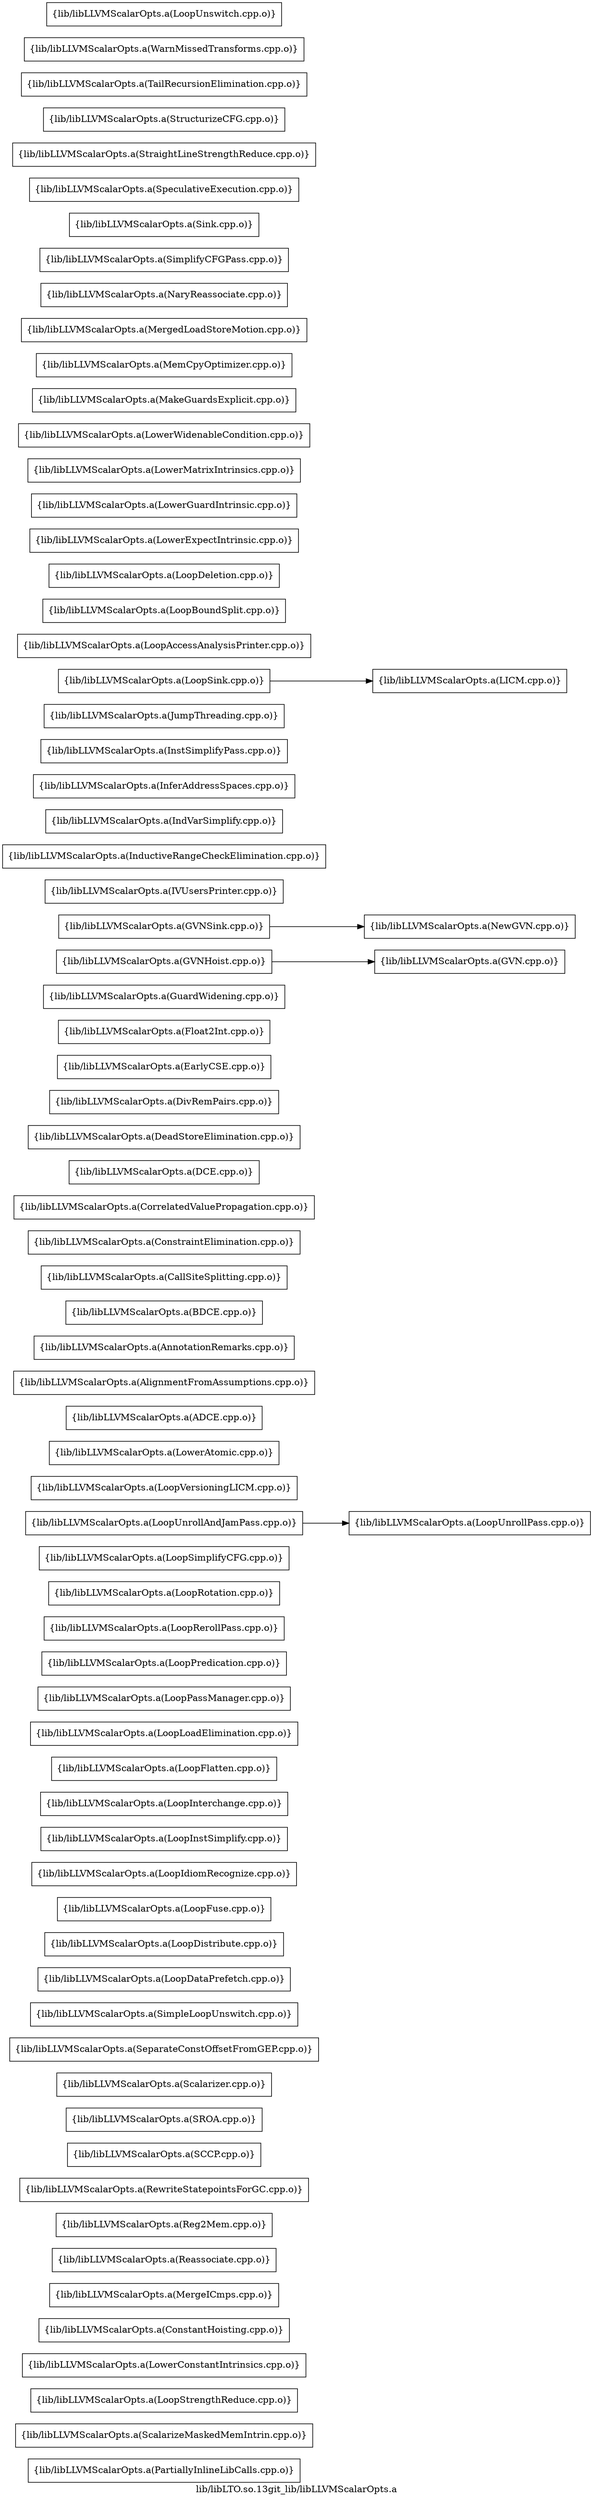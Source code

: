 digraph "lib/libLTO.so.13git_lib/libLLVMScalarOpts.a" {
	label="lib/libLTO.so.13git_lib/libLLVMScalarOpts.a";
	rankdir=LR;

	Node0x557f2cc61d18 [shape=record,shape=box,group=0,label="{lib/libLLVMScalarOpts.a(PartiallyInlineLibCalls.cpp.o)}"];
	Node0x557f2cc63c08 [shape=record,shape=box,group=0,label="{lib/libLLVMScalarOpts.a(ScalarizeMaskedMemIntrin.cpp.o)}"];
	Node0x557f2cc54f28 [shape=record,shape=box,group=0,label="{lib/libLLVMScalarOpts.a(LoopStrengthReduce.cpp.o)}"];
	Node0x557f2cc52d68 [shape=record,shape=box,group=0,label="{lib/libLLVMScalarOpts.a(LowerConstantIntrinsics.cpp.o)}"];
	Node0x557f2cc41d38 [shape=record,shape=box,group=0,label="{lib/libLLVMScalarOpts.a(ConstantHoisting.cpp.o)}"];
	Node0x557f2cc49218 [shape=record,shape=box,group=0,label="{lib/libLLVMScalarOpts.a(MergeICmps.cpp.o)}"];
	Node0x557f2cc61a98 [shape=record,shape=box,group=0,label="{lib/libLLVMScalarOpts.a(Reassociate.cpp.o)}"];
	Node0x557f2cc60dc8 [shape=record,shape=box,group=0,label="{lib/libLLVMScalarOpts.a(Reg2Mem.cpp.o)}"];
	Node0x557f2cc63488 [shape=record,shape=box,group=0,label="{lib/libLLVMScalarOpts.a(RewriteStatepointsForGC.cpp.o)}"];
	Node0x557f2cc62768 [shape=record,shape=box,group=0,label="{lib/libLLVMScalarOpts.a(SCCP.cpp.o)}"];
	Node0x557f2cc624e8 [shape=record,shape=box,group=0,label="{lib/libLLVMScalarOpts.a(SROA.cpp.o)}"];
	Node0x557f2cc63ed8 [shape=record,shape=box,group=0,label="{lib/libLLVMScalarOpts.a(Scalarizer.cpp.o)}"];
	Node0x557f2cc65878 [shape=record,shape=box,group=0,label="{lib/libLLVMScalarOpts.a(SeparateConstOffsetFromGEP.cpp.o)}"];
	Node0x557f2cc655f8 [shape=record,shape=box,group=0,label="{lib/libLLVMScalarOpts.a(SimpleLoopUnswitch.cpp.o)}"];
	Node0x557f2cc59898 [shape=record,shape=box,group=0,label="{lib/libLLVMScalarOpts.a(LoopDataPrefetch.cpp.o)}"];
	Node0x557f2cc59b18 [shape=record,shape=box,group=0,label="{lib/libLLVMScalarOpts.a(LoopDistribute.cpp.o)}"];
	Node0x557f2cc5a6f8 [shape=record,shape=box,group=0,label="{lib/libLLVMScalarOpts.a(LoopFuse.cpp.o)}"];
	Node0x557f2cc5a978 [shape=record,shape=box,group=0,label="{lib/libLLVMScalarOpts.a(LoopIdiomRecognize.cpp.o)}"];
	Node0x557f2cc5b558 [shape=record,shape=box,group=0,label="{lib/libLLVMScalarOpts.a(LoopInstSimplify.cpp.o)}"];
	Node0x557f2cc5b828 [shape=record,shape=box,group=0,label="{lib/libLLVMScalarOpts.a(LoopInterchange.cpp.o)}"];
	Node0x557f2cc5be68 [shape=record,shape=box,group=0,label="{lib/libLLVMScalarOpts.a(LoopFlatten.cpp.o)}"];
	Node0x557f2cc5d038 [shape=record,shape=box,group=0,label="{lib/libLLVMScalarOpts.a(LoopLoadElimination.cpp.o)}"];
	Node0x557f2cc5d6c8 [shape=record,shape=box,group=0,label="{lib/libLLVMScalarOpts.a(LoopPassManager.cpp.o)}"];
	Node0x557f2cc5d448 [shape=record,shape=box,group=0,label="{lib/libLLVMScalarOpts.a(LoopPredication.cpp.o)}"];
	Node0x557f2cc56508 [shape=record,shape=box,group=0,label="{lib/libLLVMScalarOpts.a(LoopRerollPass.cpp.o)}"];
	Node0x557f2cc567d8 [shape=record,shape=box,group=0,label="{lib/libLLVMScalarOpts.a(LoopRotation.cpp.o)}"];
	Node0x557f2cc54cf8 [shape=record,shape=box,group=0,label="{lib/libLLVMScalarOpts.a(LoopSimplifyCFG.cpp.o)}"];
	Node0x557f2cc53498 [shape=record,shape=box,group=0,label="{lib/libLLVMScalarOpts.a(LoopUnrollPass.cpp.o)}"];
	Node0x557f2cc53718 [shape=record,shape=box,group=0,label="{lib/libLLVMScalarOpts.a(LoopUnrollAndJamPass.cpp.o)}"];
	Node0x557f2cc53718 -> Node0x557f2cc53498;
	Node0x557f2cc51eb8 [shape=record,shape=box,group=0,label="{lib/libLLVMScalarOpts.a(LoopVersioningLICM.cpp.o)}"];
	Node0x557f2cc52ae8 [shape=record,shape=box,group=0,label="{lib/libLLVMScalarOpts.a(LowerAtomic.cpp.o)}"];
	Node0x557f2cc4dae8 [shape=record,shape=box,group=0,label="{lib/libLLVMScalarOpts.a(ADCE.cpp.o)}"];
	Node0x557f2cc4db88 [shape=record,shape=box,group=0,label="{lib/libLLVMScalarOpts.a(AlignmentFromAssumptions.cpp.o)}"];
	Node0x557f2cc4d458 [shape=record,shape=box,group=0,label="{lib/libLLVMScalarOpts.a(AnnotationRemarks.cpp.o)}"];
	Node0x557f2cc42be8 [shape=record,shape=box,group=0,label="{lib/libLLVMScalarOpts.a(BDCE.cpp.o)}"];
	Node0x557f2cc41fb8 [shape=record,shape=box,group=0,label="{lib/libLLVMScalarOpts.a(CallSiteSplitting.cpp.o)}"];
	Node0x557f2cc40fc8 [shape=record,shape=box,group=0,label="{lib/libLLVMScalarOpts.a(ConstraintElimination.cpp.o)}"];
	Node0x557f2cc40d98 [shape=record,shape=box,group=0,label="{lib/libLLVMScalarOpts.a(CorrelatedValuePropagation.cpp.o)}"];
	Node0x557f2cc65be8 [shape=record,shape=box,group=0,label="{lib/libLLVMScalarOpts.a(DCE.cpp.o)}"];
	Node0x557f2cc654b8 [shape=record,shape=box,group=0,label="{lib/libLLVMScalarOpts.a(DeadStoreElimination.cpp.o)}"];
	Node0x557f2cc64ba8 [shape=record,shape=box,group=0,label="{lib/libLLVMScalarOpts.a(DivRemPairs.cpp.o)}"];
	Node0x557f2cc63f28 [shape=record,shape=box,group=0,label="{lib/libLLVMScalarOpts.a(EarlyCSE.cpp.o)}"];
	Node0x557f2cc63cf8 [shape=record,shape=box,group=0,label="{lib/libLLVMScalarOpts.a(Float2Int.cpp.o)}"];
	Node0x557f2cc5e438 [shape=record,shape=box,group=0,label="{lib/libLLVMScalarOpts.a(GuardWidening.cpp.o)}"];
	Node0x557f2cc5dd08 [shape=record,shape=box,group=0,label="{lib/libLLVMScalarOpts.a(GVN.cpp.o)}"];
	Node0x557f2cc5d4e8 [shape=record,shape=box,group=0,label="{lib/libLLVMScalarOpts.a(GVNHoist.cpp.o)}"];
	Node0x557f2cc5d4e8 -> Node0x557f2cc5dd08;
	Node0x557f2cc5cd18 [shape=record,shape=box,group=0,label="{lib/libLLVMScalarOpts.a(GVNSink.cpp.o)}"];
	Node0x557f2cc5cd18 -> Node0x557f2cc4ca08;
	Node0x557f2cc5c548 [shape=record,shape=box,group=0,label="{lib/libLLVMScalarOpts.a(IVUsersPrinter.cpp.o)}"];
	Node0x557f2cc56f58 [shape=record,shape=box,group=0,label="{lib/libLLVMScalarOpts.a(InductiveRangeCheckElimination.cpp.o)}"];
	Node0x557f2cc58bc8 [shape=record,shape=box,group=0,label="{lib/libLLVMScalarOpts.a(IndVarSimplify.cpp.o)}"];
	Node0x557f2cc588a8 [shape=record,shape=box,group=0,label="{lib/libLLVMScalarOpts.a(InferAddressSpaces.cpp.o)}"];
	Node0x557f2cc55798 [shape=record,shape=box,group=0,label="{lib/libLLVMScalarOpts.a(InstSimplifyPass.cpp.o)}"];
	Node0x557f2cc55068 [shape=record,shape=box,group=0,label="{lib/libLLVMScalarOpts.a(JumpThreading.cpp.o)}"];
	Node0x557f2cc54848 [shape=record,shape=box,group=0,label="{lib/libLLVMScalarOpts.a(LICM.cpp.o)}"];
	Node0x557f2cc569b8 [shape=record,shape=box,group=0,label="{lib/libLLVMScalarOpts.a(LoopAccessAnalysisPrinter.cpp.o)}"];
	Node0x557f2cc561e8 [shape=record,shape=box,group=0,label="{lib/libLLVMScalarOpts.a(LoopBoundSplit.cpp.o)}"];
	Node0x557f2cc55a68 [shape=record,shape=box,group=0,label="{lib/libLLVMScalarOpts.a(LoopSink.cpp.o)}"];
	Node0x557f2cc55a68 -> Node0x557f2cc54848;
	Node0x557f2cc52958 [shape=record,shape=box,group=0,label="{lib/libLLVMScalarOpts.a(LoopDeletion.cpp.o)}"];
	Node0x557f2cc51058 [shape=record,shape=box,group=0,label="{lib/libLLVMScalarOpts.a(LowerExpectIntrinsic.cpp.o)}"];
	Node0x557f2cc490d8 [shape=record,shape=box,group=0,label="{lib/libLLVMScalarOpts.a(LowerGuardIntrinsic.cpp.o)}"];
	Node0x557f2cc48868 [shape=record,shape=box,group=0,label="{lib/libLLVMScalarOpts.a(LowerMatrixIntrinsics.cpp.o)}"];
	Node0x557f2cc48138 [shape=record,shape=box,group=0,label="{lib/libLLVMScalarOpts.a(LowerWidenableCondition.cpp.o)}"];
	Node0x557f2cc4a0c8 [shape=record,shape=box,group=0,label="{lib/libLLVMScalarOpts.a(MakeGuardsExplicit.cpp.o)}"];
	Node0x557f2cc49998 [shape=record,shape=box,group=0,label="{lib/libLLVMScalarOpts.a(MemCpyOptimizer.cpp.o)}"];
	Node0x557f2cc4b1a8 [shape=record,shape=box,group=0,label="{lib/libLLVMScalarOpts.a(MergedLoadStoreMotion.cpp.o)}"];
	Node0x557f2cc4aac8 [shape=record,shape=box,group=0,label="{lib/libLLVMScalarOpts.a(NaryReassociate.cpp.o)}"];
	Node0x557f2cc4ca08 [shape=record,shape=box,group=0,label="{lib/libLLVMScalarOpts.a(NewGVN.cpp.o)}"];
	Node0x557f2cc418d8 [shape=record,shape=box,group=0,label="{lib/libLLVMScalarOpts.a(SimplifyCFGPass.cpp.o)}"];
	Node0x557f2cc4dd68 [shape=record,shape=box,group=0,label="{lib/libLLVMScalarOpts.a(Sink.cpp.o)}"];
	Node0x557f2cc4db38 [shape=record,shape=box,group=0,label="{lib/libLLVMScalarOpts.a(SpeculativeExecution.cpp.o)}"];
	Node0x557f2cc4ceb8 [shape=record,shape=box,group=0,label="{lib/libLLVMScalarOpts.a(StraightLineStrengthReduce.cpp.o)}"];
	Node0x557f2cc4f348 [shape=record,shape=box,group=0,label="{lib/libLLVMScalarOpts.a(StructurizeCFG.cpp.o)}"];
	Node0x557f2cc4e718 [shape=record,shape=box,group=0,label="{lib/libLLVMScalarOpts.a(TailRecursionElimination.cpp.o)}"];
	Node0x557f2cc4e498 [shape=record,shape=box,group=0,label="{lib/libLLVMScalarOpts.a(WarnMissedTransforms.cpp.o)}"];
	Node0x557f2cc54398 [shape=record,shape=box,group=0,label="{lib/libLLVMScalarOpts.a(LoopUnswitch.cpp.o)}"];
}
